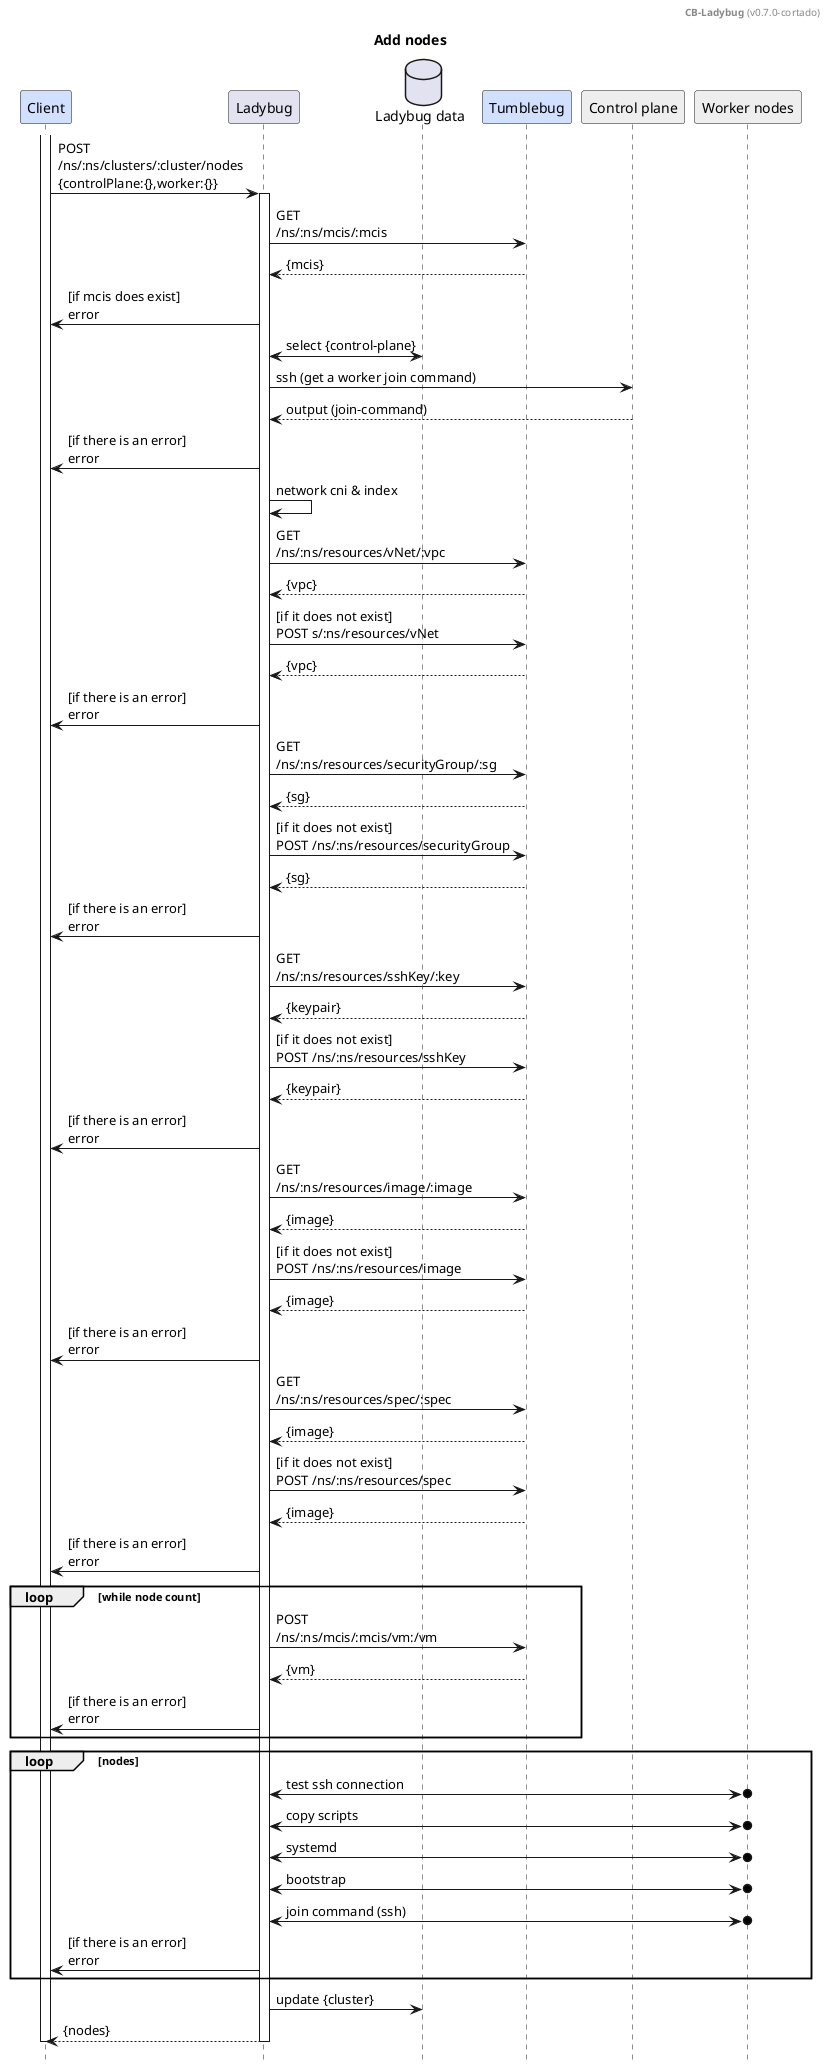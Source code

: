 @startuml

header **CB-Ladybug** (v0.7.0-cortado)
title Add nodes
hide footbox

participant	"Client"		as webtool		#d1e0ff
participant	"Ladybug"		as provider
database	"Ladybug data"		as db
participant	"Tumblebug"		as tumblebug	#d1e0ff
participant	"Control plane"	as mNodes		#eeeeee
participant	"Worker nodes"	as wNodes		#eeeeee


activate webtool
	webtool		->	provider		: POST\n/ns/:ns/clusters/:cluster/nodes \n{controlPlane:{},worker:{}}

	activate provider

		provider	->	tumblebug	: GET\n/ns/:ns/mcis/:mcis
		tumblebug	-->	provider	: {mcis}
		provider	->	webtool		: [if mcis does exist]\nerror 

		'-- 1. join command
		provider	<->	db			: select {control-plane}
		provider	->		mNodes		: ssh (get a worker join command)
		provider	<--		mNodes		: output (join-command)
		provider	->		webtool		: [if there is an error]\nerror
		provider	->		provider	: network cni & index

		'-- 2.1. vpc
		provider	->	tumblebug	: GET\n/ns/:ns/resources/vNet/:vpc
		tumblebug	-->	provider	: {vpc}
		provider	->	tumblebug	: [if it does not exist]\nPOST s/:ns/resources/vNet
		tumblebug	-->	provider	: {vpc}
		provider	->	webtool		: [if there is an error]\nerror

		'-- 2.2. sg(fw)
		provider	->	tumblebug	: GET\n/ns/:ns/resources/securityGroup/:sg
		tumblebug	-->	provider	: {sg}
		provider	->	tumblebug	: [if it does not exist]\nPOST /ns/:ns/resources/securityGroup
		tumblebug	-->	provider	: {sg}
		provider	->	webtool		: [if there is an error]\nerror

		'-- 2.3. ssh
		provider	->	tumblebug	: GET\n/ns/:ns/resources/sshKey/:key
		tumblebug	-->	provider	: {keypair}
		provider	->	tumblebug	: [if it does not exist]\nPOST /ns/:ns/resources/sshKey
		tumblebug	-->	provider	: {keypair}
		provider	->	webtool		: [if there is an error]\nerror
		
		'-- 2.4. image
		provider	->	tumblebug	: GET\n/ns/:ns/resources/image/:image
		tumblebug	-->	provider	: {image}
		provider	->	tumblebug 	: [if it does not exist]\nPOST /ns/:ns/resources/image
		tumblebug	-->	provider	: {image}
		provider	->	webtool		: [if there is an error]\nerror

		'-- 2.5. spec
		provider	->	tumblebug	: GET\n/ns/:ns/resources/spec/:spec
		tumblebug	-->	provider	: {image}
		provider	->	tumblebug 	: [if it does not exist]\nPOST /ns/:ns/resources/spec
		tumblebug	-->	provider	: {image}
		provider	->	webtool		: [if there is an error]\nerror

		'-- 2.6. mcis
		
		loop while node count
			provider	->	tumblebug	: POST\n/ns/:ns/mcis/:mcis/vm:/vm
			tumblebug	-->	provider 	: {vm}
			provider	->	webtool		: [if there is an error]\nerror
		end
	
		'-- 3. boostrap & provisioning
		loop nodes
			provider	<->o	wNodes		: test ssh connection
			provider	<->o	wNodes		: copy scripts
			provider	<->o	wNodes		: systemd
			provider	<->o	wNodes		: bootstrap
			provider	<->o	wNodes		: join command (ssh)
			provider	->		webtool		: [if there is an error]\nerror
		end

		provider	->	db					: update {cluster}
		provider	-->	webtool				: {nodes}

	deactivate provider

deactivate webtool

@enduml
